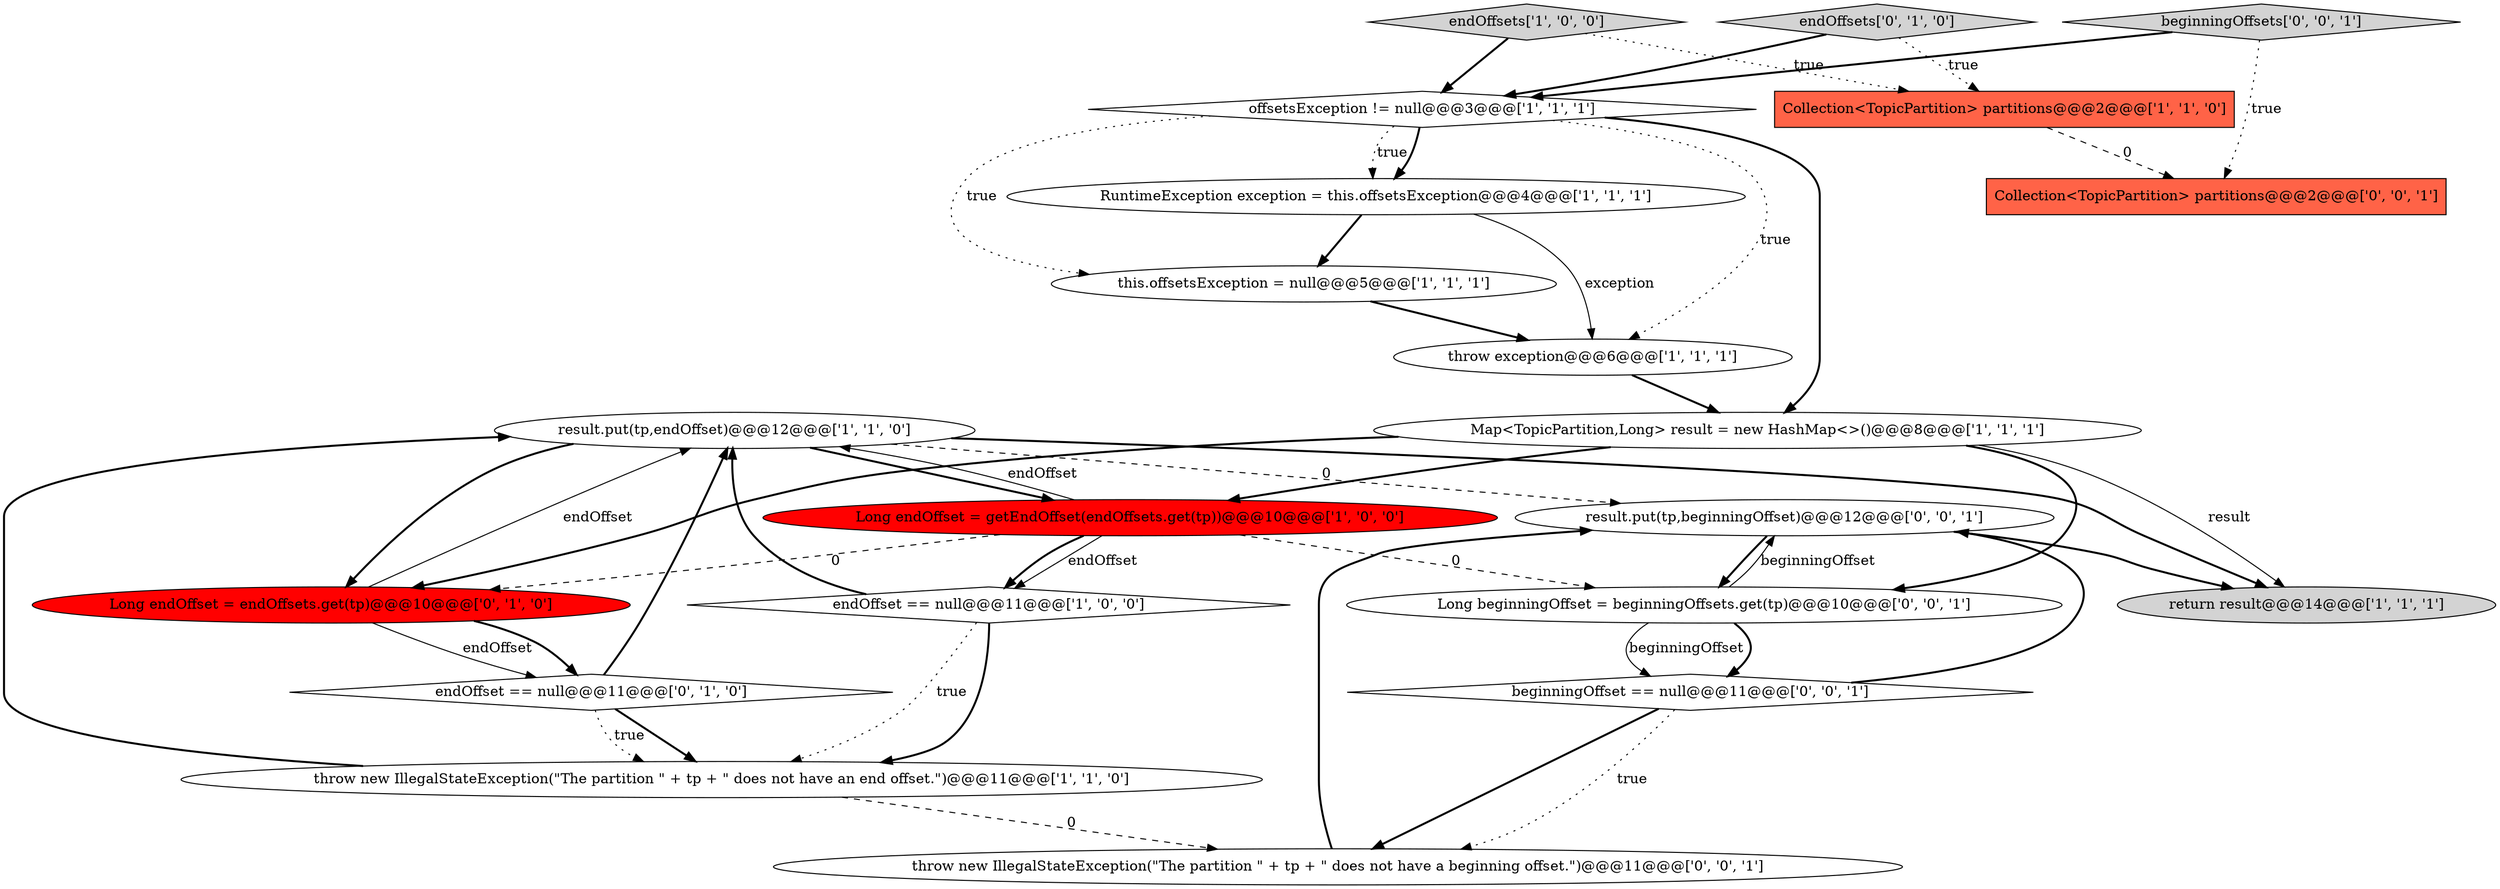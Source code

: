 digraph {
16 [style = filled, label = "result.put(tp,beginningOffset)@@@12@@@['0', '0', '1']", fillcolor = white, shape = ellipse image = "AAA0AAABBB3BBB"];
15 [style = filled, label = "beginningOffset == null@@@11@@@['0', '0', '1']", fillcolor = white, shape = diamond image = "AAA0AAABBB3BBB"];
13 [style = filled, label = "endOffset == null@@@11@@@['0', '1', '0']", fillcolor = white, shape = diamond image = "AAA0AAABBB2BBB"];
12 [style = filled, label = "Long endOffset = endOffsets.get(tp)@@@10@@@['0', '1', '0']", fillcolor = red, shape = ellipse image = "AAA1AAABBB2BBB"];
10 [style = filled, label = "throw exception@@@6@@@['1', '1', '1']", fillcolor = white, shape = ellipse image = "AAA0AAABBB1BBB"];
8 [style = filled, label = "Long endOffset = getEndOffset(endOffsets.get(tp))@@@10@@@['1', '0', '0']", fillcolor = red, shape = ellipse image = "AAA1AAABBB1BBB"];
20 [style = filled, label = "throw new IllegalStateException(\"The partition \" + tp + \" does not have a beginning offset.\")@@@11@@@['0', '0', '1']", fillcolor = white, shape = ellipse image = "AAA0AAABBB3BBB"];
19 [style = filled, label = "Collection<TopicPartition> partitions@@@2@@@['0', '0', '1']", fillcolor = tomato, shape = box image = "AAA0AAABBB3BBB"];
11 [style = filled, label = "return result@@@14@@@['1', '1', '1']", fillcolor = lightgray, shape = ellipse image = "AAA0AAABBB1BBB"];
1 [style = filled, label = "this.offsetsException = null@@@5@@@['1', '1', '1']", fillcolor = white, shape = ellipse image = "AAA0AAABBB1BBB"];
5 [style = filled, label = "offsetsException != null@@@3@@@['1', '1', '1']", fillcolor = white, shape = diamond image = "AAA0AAABBB1BBB"];
4 [style = filled, label = "endOffset == null@@@11@@@['1', '0', '0']", fillcolor = white, shape = diamond image = "AAA0AAABBB1BBB"];
0 [style = filled, label = "Collection<TopicPartition> partitions@@@2@@@['1', '1', '0']", fillcolor = tomato, shape = box image = "AAA0AAABBB1BBB"];
6 [style = filled, label = "RuntimeException exception = this.offsetsException@@@4@@@['1', '1', '1']", fillcolor = white, shape = ellipse image = "AAA0AAABBB1BBB"];
7 [style = filled, label = "result.put(tp,endOffset)@@@12@@@['1', '1', '0']", fillcolor = white, shape = ellipse image = "AAA0AAABBB1BBB"];
3 [style = filled, label = "endOffsets['1', '0', '0']", fillcolor = lightgray, shape = diamond image = "AAA0AAABBB1BBB"];
14 [style = filled, label = "endOffsets['0', '1', '0']", fillcolor = lightgray, shape = diamond image = "AAA0AAABBB2BBB"];
17 [style = filled, label = "Long beginningOffset = beginningOffsets.get(tp)@@@10@@@['0', '0', '1']", fillcolor = white, shape = ellipse image = "AAA0AAABBB3BBB"];
18 [style = filled, label = "beginningOffsets['0', '0', '1']", fillcolor = lightgray, shape = diamond image = "AAA0AAABBB3BBB"];
9 [style = filled, label = "throw new IllegalStateException(\"The partition \" + tp + \" does not have an end offset.\")@@@11@@@['1', '1', '0']", fillcolor = white, shape = ellipse image = "AAA0AAABBB1BBB"];
2 [style = filled, label = "Map<TopicPartition,Long> result = new HashMap<>()@@@8@@@['1', '1', '1']", fillcolor = white, shape = ellipse image = "AAA0AAABBB1BBB"];
2->17 [style = bold, label=""];
9->20 [style = dashed, label="0"];
4->9 [style = bold, label=""];
7->11 [style = bold, label=""];
16->11 [style = bold, label=""];
17->16 [style = solid, label="beginningOffset"];
14->0 [style = dotted, label="true"];
12->13 [style = solid, label="endOffset"];
7->12 [style = bold, label=""];
7->16 [style = dashed, label="0"];
5->10 [style = dotted, label="true"];
0->19 [style = dashed, label="0"];
5->1 [style = dotted, label="true"];
18->19 [style = dotted, label="true"];
5->6 [style = dotted, label="true"];
15->20 [style = dotted, label="true"];
8->12 [style = dashed, label="0"];
16->17 [style = bold, label=""];
9->7 [style = bold, label=""];
7->8 [style = bold, label=""];
15->16 [style = bold, label=""];
8->4 [style = solid, label="endOffset"];
4->7 [style = bold, label=""];
2->12 [style = bold, label=""];
2->11 [style = solid, label="result"];
12->7 [style = solid, label="endOffset"];
6->1 [style = bold, label=""];
12->13 [style = bold, label=""];
5->2 [style = bold, label=""];
3->5 [style = bold, label=""];
20->16 [style = bold, label=""];
5->6 [style = bold, label=""];
13->7 [style = bold, label=""];
15->20 [style = bold, label=""];
18->5 [style = bold, label=""];
8->7 [style = solid, label="endOffset"];
3->0 [style = dotted, label="true"];
17->15 [style = bold, label=""];
8->17 [style = dashed, label="0"];
10->2 [style = bold, label=""];
13->9 [style = bold, label=""];
8->4 [style = bold, label=""];
4->9 [style = dotted, label="true"];
17->15 [style = solid, label="beginningOffset"];
1->10 [style = bold, label=""];
2->8 [style = bold, label=""];
6->10 [style = solid, label="exception"];
14->5 [style = bold, label=""];
13->9 [style = dotted, label="true"];
}
